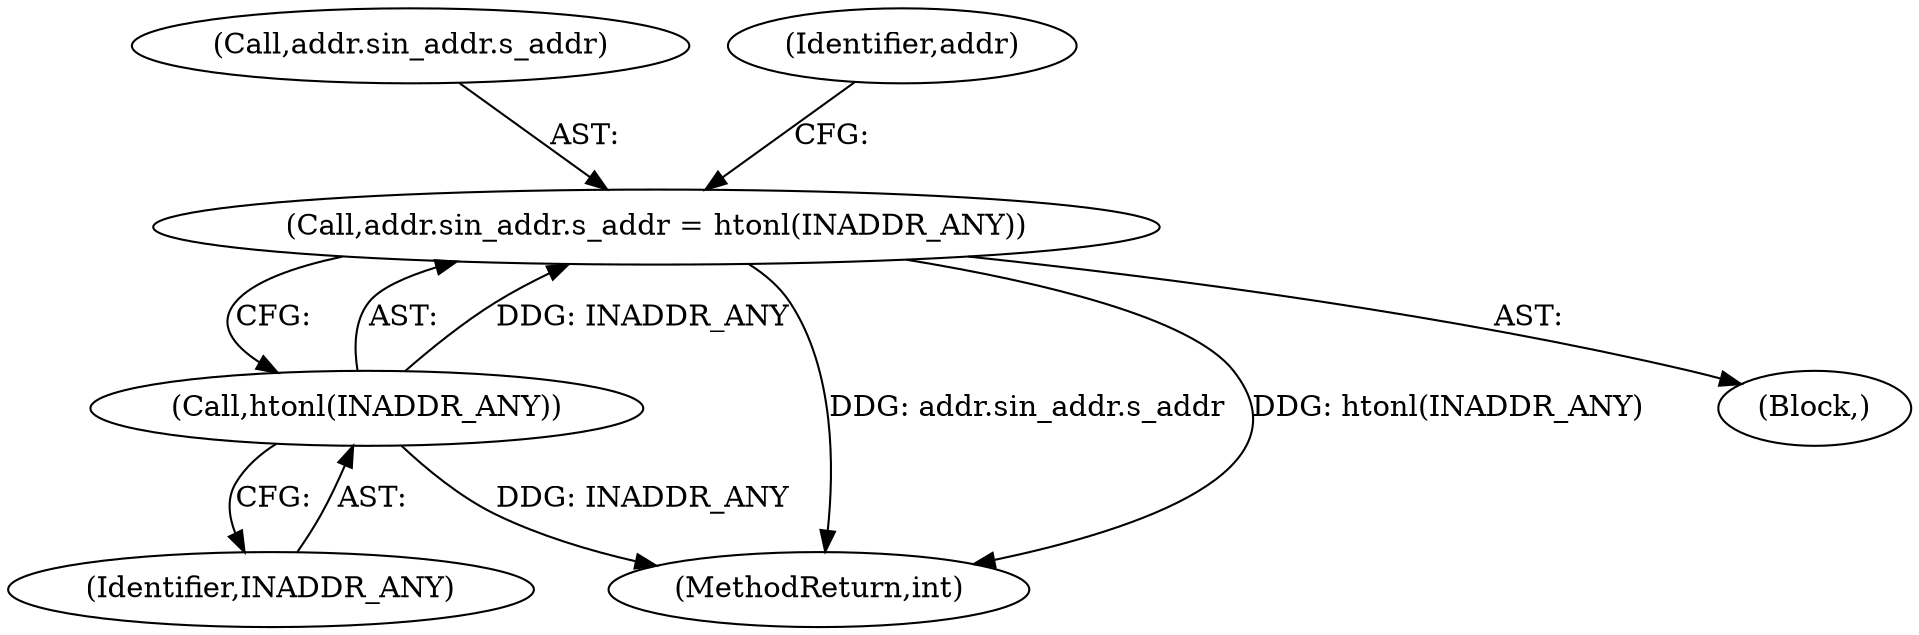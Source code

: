 digraph "1_libimobiledevice_df1f5c4d70d0c19ad40072f5246ca457e7f9849e@del" {
"1000118" [label="(Call,addr.sin_addr.s_addr = htonl(INADDR_ANY))"];
"1000124" [label="(Call,htonl(INADDR_ANY))"];
"1000148" [label="(MethodReturn,int)"];
"1000103" [label="(Block,)"];
"1000119" [label="(Call,addr.sin_addr.s_addr)"];
"1000124" [label="(Call,htonl(INADDR_ANY))"];
"1000128" [label="(Identifier,addr)"];
"1000125" [label="(Identifier,INADDR_ANY)"];
"1000118" [label="(Call,addr.sin_addr.s_addr = htonl(INADDR_ANY))"];
"1000118" -> "1000103"  [label="AST: "];
"1000118" -> "1000124"  [label="CFG: "];
"1000119" -> "1000118"  [label="AST: "];
"1000124" -> "1000118"  [label="AST: "];
"1000128" -> "1000118"  [label="CFG: "];
"1000118" -> "1000148"  [label="DDG: addr.sin_addr.s_addr"];
"1000118" -> "1000148"  [label="DDG: htonl(INADDR_ANY)"];
"1000124" -> "1000118"  [label="DDG: INADDR_ANY"];
"1000124" -> "1000125"  [label="CFG: "];
"1000125" -> "1000124"  [label="AST: "];
"1000124" -> "1000148"  [label="DDG: INADDR_ANY"];
}

